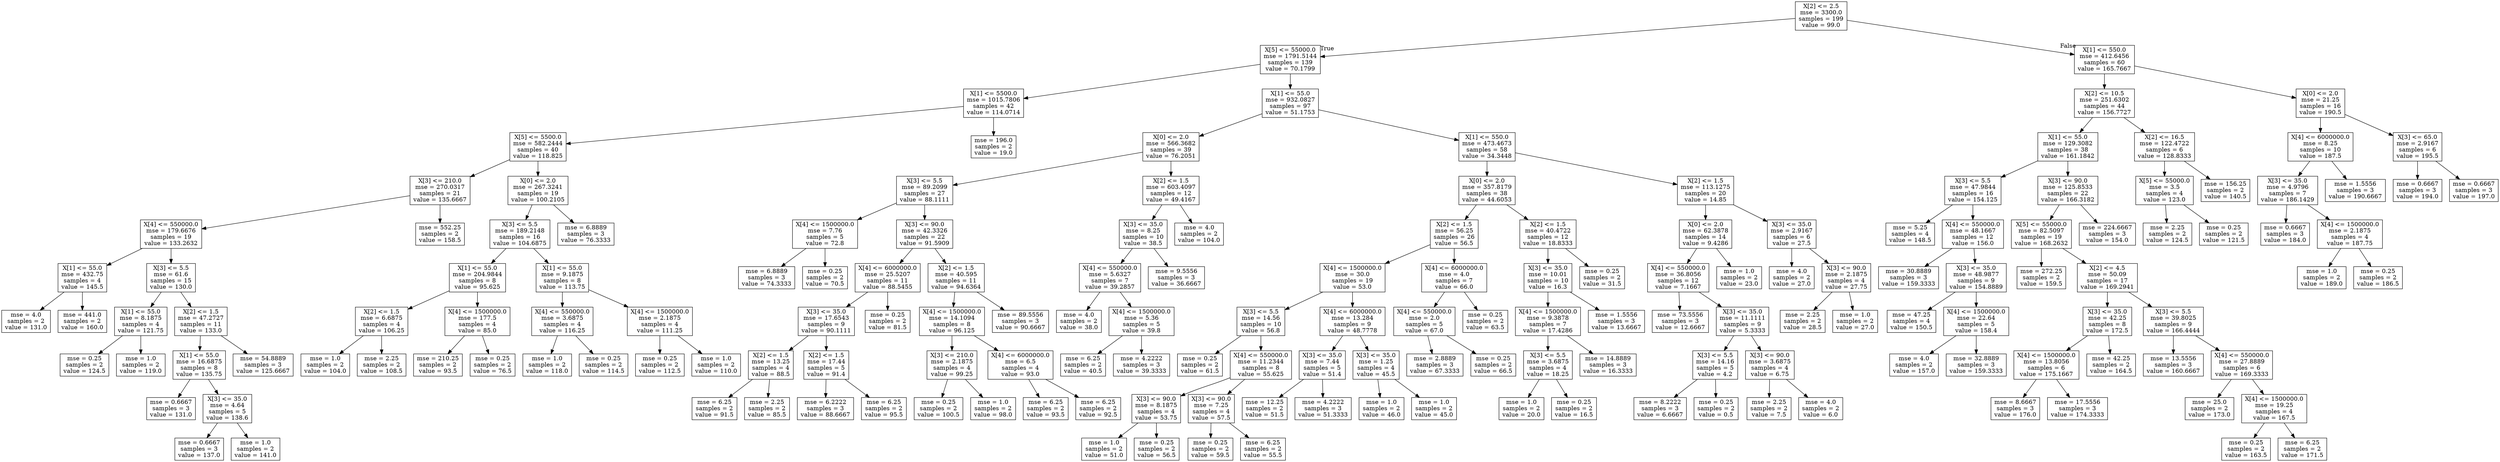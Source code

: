 digraph Tree {
node [shape=box] ;
0 [label="X[2] <= 2.5\nmse = 3300.0\nsamples = 199\nvalue = 99.0"] ;
1 [label="X[5] <= 55000.0\nmse = 1791.5144\nsamples = 139\nvalue = 70.1799"] ;
0 -> 1 [labeldistance=2.5, labelangle=45, headlabel="True"] ;
2 [label="X[1] <= 5500.0\nmse = 1015.7806\nsamples = 42\nvalue = 114.0714"] ;
1 -> 2 ;
3 [label="X[5] <= 5500.0\nmse = 582.2444\nsamples = 40\nvalue = 118.825"] ;
2 -> 3 ;
4 [label="X[3] <= 210.0\nmse = 270.0317\nsamples = 21\nvalue = 135.6667"] ;
3 -> 4 ;
5 [label="X[4] <= 550000.0\nmse = 179.6676\nsamples = 19\nvalue = 133.2632"] ;
4 -> 5 ;
6 [label="X[1] <= 55.0\nmse = 432.75\nsamples = 4\nvalue = 145.5"] ;
5 -> 6 ;
7 [label="mse = 4.0\nsamples = 2\nvalue = 131.0"] ;
6 -> 7 ;
8 [label="mse = 441.0\nsamples = 2\nvalue = 160.0"] ;
6 -> 8 ;
9 [label="X[3] <= 5.5\nmse = 61.6\nsamples = 15\nvalue = 130.0"] ;
5 -> 9 ;
10 [label="X[1] <= 55.0\nmse = 8.1875\nsamples = 4\nvalue = 121.75"] ;
9 -> 10 ;
11 [label="mse = 0.25\nsamples = 2\nvalue = 124.5"] ;
10 -> 11 ;
12 [label="mse = 1.0\nsamples = 2\nvalue = 119.0"] ;
10 -> 12 ;
13 [label="X[2] <= 1.5\nmse = 47.2727\nsamples = 11\nvalue = 133.0"] ;
9 -> 13 ;
14 [label="X[1] <= 55.0\nmse = 16.6875\nsamples = 8\nvalue = 135.75"] ;
13 -> 14 ;
15 [label="mse = 0.6667\nsamples = 3\nvalue = 131.0"] ;
14 -> 15 ;
16 [label="X[3] <= 35.0\nmse = 4.64\nsamples = 5\nvalue = 138.6"] ;
14 -> 16 ;
17 [label="mse = 0.6667\nsamples = 3\nvalue = 137.0"] ;
16 -> 17 ;
18 [label="mse = 1.0\nsamples = 2\nvalue = 141.0"] ;
16 -> 18 ;
19 [label="mse = 54.8889\nsamples = 3\nvalue = 125.6667"] ;
13 -> 19 ;
20 [label="mse = 552.25\nsamples = 2\nvalue = 158.5"] ;
4 -> 20 ;
21 [label="X[0] <= 2.0\nmse = 267.3241\nsamples = 19\nvalue = 100.2105"] ;
3 -> 21 ;
22 [label="X[3] <= 5.5\nmse = 189.2148\nsamples = 16\nvalue = 104.6875"] ;
21 -> 22 ;
23 [label="X[1] <= 55.0\nmse = 204.9844\nsamples = 8\nvalue = 95.625"] ;
22 -> 23 ;
24 [label="X[2] <= 1.5\nmse = 6.6875\nsamples = 4\nvalue = 106.25"] ;
23 -> 24 ;
25 [label="mse = 1.0\nsamples = 2\nvalue = 104.0"] ;
24 -> 25 ;
26 [label="mse = 2.25\nsamples = 2\nvalue = 108.5"] ;
24 -> 26 ;
27 [label="X[4] <= 1500000.0\nmse = 177.5\nsamples = 4\nvalue = 85.0"] ;
23 -> 27 ;
28 [label="mse = 210.25\nsamples = 2\nvalue = 93.5"] ;
27 -> 28 ;
29 [label="mse = 0.25\nsamples = 2\nvalue = 76.5"] ;
27 -> 29 ;
30 [label="X[1] <= 55.0\nmse = 9.1875\nsamples = 8\nvalue = 113.75"] ;
22 -> 30 ;
31 [label="X[4] <= 550000.0\nmse = 3.6875\nsamples = 4\nvalue = 116.25"] ;
30 -> 31 ;
32 [label="mse = 1.0\nsamples = 2\nvalue = 118.0"] ;
31 -> 32 ;
33 [label="mse = 0.25\nsamples = 2\nvalue = 114.5"] ;
31 -> 33 ;
34 [label="X[4] <= 1500000.0\nmse = 2.1875\nsamples = 4\nvalue = 111.25"] ;
30 -> 34 ;
35 [label="mse = 0.25\nsamples = 2\nvalue = 112.5"] ;
34 -> 35 ;
36 [label="mse = 1.0\nsamples = 2\nvalue = 110.0"] ;
34 -> 36 ;
37 [label="mse = 6.8889\nsamples = 3\nvalue = 76.3333"] ;
21 -> 37 ;
38 [label="mse = 196.0\nsamples = 2\nvalue = 19.0"] ;
2 -> 38 ;
39 [label="X[1] <= 55.0\nmse = 932.0827\nsamples = 97\nvalue = 51.1753"] ;
1 -> 39 ;
40 [label="X[0] <= 2.0\nmse = 566.3682\nsamples = 39\nvalue = 76.2051"] ;
39 -> 40 ;
41 [label="X[3] <= 5.5\nmse = 89.2099\nsamples = 27\nvalue = 88.1111"] ;
40 -> 41 ;
42 [label="X[4] <= 1500000.0\nmse = 7.76\nsamples = 5\nvalue = 72.8"] ;
41 -> 42 ;
43 [label="mse = 6.8889\nsamples = 3\nvalue = 74.3333"] ;
42 -> 43 ;
44 [label="mse = 0.25\nsamples = 2\nvalue = 70.5"] ;
42 -> 44 ;
45 [label="X[3] <= 90.0\nmse = 42.3326\nsamples = 22\nvalue = 91.5909"] ;
41 -> 45 ;
46 [label="X[4] <= 6000000.0\nmse = 25.5207\nsamples = 11\nvalue = 88.5455"] ;
45 -> 46 ;
47 [label="X[3] <= 35.0\nmse = 17.6543\nsamples = 9\nvalue = 90.1111"] ;
46 -> 47 ;
48 [label="X[2] <= 1.5\nmse = 13.25\nsamples = 4\nvalue = 88.5"] ;
47 -> 48 ;
49 [label="mse = 6.25\nsamples = 2\nvalue = 91.5"] ;
48 -> 49 ;
50 [label="mse = 2.25\nsamples = 2\nvalue = 85.5"] ;
48 -> 50 ;
51 [label="X[2] <= 1.5\nmse = 17.44\nsamples = 5\nvalue = 91.4"] ;
47 -> 51 ;
52 [label="mse = 6.2222\nsamples = 3\nvalue = 88.6667"] ;
51 -> 52 ;
53 [label="mse = 6.25\nsamples = 2\nvalue = 95.5"] ;
51 -> 53 ;
54 [label="mse = 0.25\nsamples = 2\nvalue = 81.5"] ;
46 -> 54 ;
55 [label="X[2] <= 1.5\nmse = 40.595\nsamples = 11\nvalue = 94.6364"] ;
45 -> 55 ;
56 [label="X[4] <= 1500000.0\nmse = 14.1094\nsamples = 8\nvalue = 96.125"] ;
55 -> 56 ;
57 [label="X[3] <= 210.0\nmse = 2.1875\nsamples = 4\nvalue = 99.25"] ;
56 -> 57 ;
58 [label="mse = 0.25\nsamples = 2\nvalue = 100.5"] ;
57 -> 58 ;
59 [label="mse = 1.0\nsamples = 2\nvalue = 98.0"] ;
57 -> 59 ;
60 [label="X[4] <= 6000000.0\nmse = 6.5\nsamples = 4\nvalue = 93.0"] ;
56 -> 60 ;
61 [label="mse = 6.25\nsamples = 2\nvalue = 93.5"] ;
60 -> 61 ;
62 [label="mse = 6.25\nsamples = 2\nvalue = 92.5"] ;
60 -> 62 ;
63 [label="mse = 89.5556\nsamples = 3\nvalue = 90.6667"] ;
55 -> 63 ;
64 [label="X[2] <= 1.5\nmse = 603.4097\nsamples = 12\nvalue = 49.4167"] ;
40 -> 64 ;
65 [label="X[3] <= 35.0\nmse = 8.25\nsamples = 10\nvalue = 38.5"] ;
64 -> 65 ;
66 [label="X[4] <= 550000.0\nmse = 5.6327\nsamples = 7\nvalue = 39.2857"] ;
65 -> 66 ;
67 [label="mse = 4.0\nsamples = 2\nvalue = 38.0"] ;
66 -> 67 ;
68 [label="X[4] <= 1500000.0\nmse = 5.36\nsamples = 5\nvalue = 39.8"] ;
66 -> 68 ;
69 [label="mse = 6.25\nsamples = 2\nvalue = 40.5"] ;
68 -> 69 ;
70 [label="mse = 4.2222\nsamples = 3\nvalue = 39.3333"] ;
68 -> 70 ;
71 [label="mse = 9.5556\nsamples = 3\nvalue = 36.6667"] ;
65 -> 71 ;
72 [label="mse = 4.0\nsamples = 2\nvalue = 104.0"] ;
64 -> 72 ;
73 [label="X[1] <= 550.0\nmse = 473.4673\nsamples = 58\nvalue = 34.3448"] ;
39 -> 73 ;
74 [label="X[0] <= 2.0\nmse = 357.8179\nsamples = 38\nvalue = 44.6053"] ;
73 -> 74 ;
75 [label="X[2] <= 1.5\nmse = 56.25\nsamples = 26\nvalue = 56.5"] ;
74 -> 75 ;
76 [label="X[4] <= 1500000.0\nmse = 30.0\nsamples = 19\nvalue = 53.0"] ;
75 -> 76 ;
77 [label="X[3] <= 5.5\nmse = 14.56\nsamples = 10\nvalue = 56.8"] ;
76 -> 77 ;
78 [label="mse = 0.25\nsamples = 2\nvalue = 61.5"] ;
77 -> 78 ;
79 [label="X[4] <= 550000.0\nmse = 11.2344\nsamples = 8\nvalue = 55.625"] ;
77 -> 79 ;
80 [label="X[3] <= 90.0\nmse = 8.1875\nsamples = 4\nvalue = 53.75"] ;
79 -> 80 ;
81 [label="mse = 1.0\nsamples = 2\nvalue = 51.0"] ;
80 -> 81 ;
82 [label="mse = 0.25\nsamples = 2\nvalue = 56.5"] ;
80 -> 82 ;
83 [label="X[3] <= 90.0\nmse = 7.25\nsamples = 4\nvalue = 57.5"] ;
79 -> 83 ;
84 [label="mse = 0.25\nsamples = 2\nvalue = 59.5"] ;
83 -> 84 ;
85 [label="mse = 6.25\nsamples = 2\nvalue = 55.5"] ;
83 -> 85 ;
86 [label="X[4] <= 6000000.0\nmse = 13.284\nsamples = 9\nvalue = 48.7778"] ;
76 -> 86 ;
87 [label="X[3] <= 35.0\nmse = 7.44\nsamples = 5\nvalue = 51.4"] ;
86 -> 87 ;
88 [label="mse = 12.25\nsamples = 2\nvalue = 51.5"] ;
87 -> 88 ;
89 [label="mse = 4.2222\nsamples = 3\nvalue = 51.3333"] ;
87 -> 89 ;
90 [label="X[3] <= 35.0\nmse = 1.25\nsamples = 4\nvalue = 45.5"] ;
86 -> 90 ;
91 [label="mse = 1.0\nsamples = 2\nvalue = 46.0"] ;
90 -> 91 ;
92 [label="mse = 1.0\nsamples = 2\nvalue = 45.0"] ;
90 -> 92 ;
93 [label="X[4] <= 6000000.0\nmse = 4.0\nsamples = 7\nvalue = 66.0"] ;
75 -> 93 ;
94 [label="X[4] <= 550000.0\nmse = 2.0\nsamples = 5\nvalue = 67.0"] ;
93 -> 94 ;
95 [label="mse = 2.8889\nsamples = 3\nvalue = 67.3333"] ;
94 -> 95 ;
96 [label="mse = 0.25\nsamples = 2\nvalue = 66.5"] ;
94 -> 96 ;
97 [label="mse = 0.25\nsamples = 2\nvalue = 63.5"] ;
93 -> 97 ;
98 [label="X[2] <= 1.5\nmse = 40.4722\nsamples = 12\nvalue = 18.8333"] ;
74 -> 98 ;
99 [label="X[3] <= 35.0\nmse = 10.01\nsamples = 10\nvalue = 16.3"] ;
98 -> 99 ;
100 [label="X[4] <= 1500000.0\nmse = 9.3878\nsamples = 7\nvalue = 17.4286"] ;
99 -> 100 ;
101 [label="X[3] <= 5.5\nmse = 3.6875\nsamples = 4\nvalue = 18.25"] ;
100 -> 101 ;
102 [label="mse = 1.0\nsamples = 2\nvalue = 20.0"] ;
101 -> 102 ;
103 [label="mse = 0.25\nsamples = 2\nvalue = 16.5"] ;
101 -> 103 ;
104 [label="mse = 14.8889\nsamples = 3\nvalue = 16.3333"] ;
100 -> 104 ;
105 [label="mse = 1.5556\nsamples = 3\nvalue = 13.6667"] ;
99 -> 105 ;
106 [label="mse = 0.25\nsamples = 2\nvalue = 31.5"] ;
98 -> 106 ;
107 [label="X[2] <= 1.5\nmse = 113.1275\nsamples = 20\nvalue = 14.85"] ;
73 -> 107 ;
108 [label="X[0] <= 2.0\nmse = 62.3878\nsamples = 14\nvalue = 9.4286"] ;
107 -> 108 ;
109 [label="X[4] <= 550000.0\nmse = 36.8056\nsamples = 12\nvalue = 7.1667"] ;
108 -> 109 ;
110 [label="mse = 73.5556\nsamples = 3\nvalue = 12.6667"] ;
109 -> 110 ;
111 [label="X[3] <= 35.0\nmse = 11.1111\nsamples = 9\nvalue = 5.3333"] ;
109 -> 111 ;
112 [label="X[3] <= 5.5\nmse = 14.16\nsamples = 5\nvalue = 4.2"] ;
111 -> 112 ;
113 [label="mse = 8.2222\nsamples = 3\nvalue = 6.6667"] ;
112 -> 113 ;
114 [label="mse = 0.25\nsamples = 2\nvalue = 0.5"] ;
112 -> 114 ;
115 [label="X[3] <= 90.0\nmse = 3.6875\nsamples = 4\nvalue = 6.75"] ;
111 -> 115 ;
116 [label="mse = 2.25\nsamples = 2\nvalue = 7.5"] ;
115 -> 116 ;
117 [label="mse = 4.0\nsamples = 2\nvalue = 6.0"] ;
115 -> 117 ;
118 [label="mse = 1.0\nsamples = 2\nvalue = 23.0"] ;
108 -> 118 ;
119 [label="X[3] <= 35.0\nmse = 2.9167\nsamples = 6\nvalue = 27.5"] ;
107 -> 119 ;
120 [label="mse = 4.0\nsamples = 2\nvalue = 27.0"] ;
119 -> 120 ;
121 [label="X[3] <= 90.0\nmse = 2.1875\nsamples = 4\nvalue = 27.75"] ;
119 -> 121 ;
122 [label="mse = 2.25\nsamples = 2\nvalue = 28.5"] ;
121 -> 122 ;
123 [label="mse = 1.0\nsamples = 2\nvalue = 27.0"] ;
121 -> 123 ;
124 [label="X[1] <= 550.0\nmse = 412.6456\nsamples = 60\nvalue = 165.7667"] ;
0 -> 124 [labeldistance=2.5, labelangle=-45, headlabel="False"] ;
125 [label="X[2] <= 10.5\nmse = 251.6302\nsamples = 44\nvalue = 156.7727"] ;
124 -> 125 ;
126 [label="X[1] <= 55.0\nmse = 129.3082\nsamples = 38\nvalue = 161.1842"] ;
125 -> 126 ;
127 [label="X[3] <= 5.5\nmse = 47.9844\nsamples = 16\nvalue = 154.125"] ;
126 -> 127 ;
128 [label="mse = 5.25\nsamples = 4\nvalue = 148.5"] ;
127 -> 128 ;
129 [label="X[4] <= 550000.0\nmse = 48.1667\nsamples = 12\nvalue = 156.0"] ;
127 -> 129 ;
130 [label="mse = 30.8889\nsamples = 3\nvalue = 159.3333"] ;
129 -> 130 ;
131 [label="X[3] <= 35.0\nmse = 48.9877\nsamples = 9\nvalue = 154.8889"] ;
129 -> 131 ;
132 [label="mse = 47.25\nsamples = 4\nvalue = 150.5"] ;
131 -> 132 ;
133 [label="X[4] <= 1500000.0\nmse = 22.64\nsamples = 5\nvalue = 158.4"] ;
131 -> 133 ;
134 [label="mse = 4.0\nsamples = 2\nvalue = 157.0"] ;
133 -> 134 ;
135 [label="mse = 32.8889\nsamples = 3\nvalue = 159.3333"] ;
133 -> 135 ;
136 [label="X[3] <= 90.0\nmse = 125.8533\nsamples = 22\nvalue = 166.3182"] ;
126 -> 136 ;
137 [label="X[5] <= 55000.0\nmse = 82.5097\nsamples = 19\nvalue = 168.2632"] ;
136 -> 137 ;
138 [label="mse = 272.25\nsamples = 2\nvalue = 159.5"] ;
137 -> 138 ;
139 [label="X[2] <= 4.5\nmse = 50.09\nsamples = 17\nvalue = 169.2941"] ;
137 -> 139 ;
140 [label="X[3] <= 35.0\nmse = 42.25\nsamples = 8\nvalue = 172.5"] ;
139 -> 140 ;
141 [label="X[4] <= 1500000.0\nmse = 13.8056\nsamples = 6\nvalue = 175.1667"] ;
140 -> 141 ;
142 [label="mse = 8.6667\nsamples = 3\nvalue = 176.0"] ;
141 -> 142 ;
143 [label="mse = 17.5556\nsamples = 3\nvalue = 174.3333"] ;
141 -> 143 ;
144 [label="mse = 42.25\nsamples = 2\nvalue = 164.5"] ;
140 -> 144 ;
145 [label="X[3] <= 5.5\nmse = 39.8025\nsamples = 9\nvalue = 166.4444"] ;
139 -> 145 ;
146 [label="mse = 13.5556\nsamples = 3\nvalue = 160.6667"] ;
145 -> 146 ;
147 [label="X[4] <= 550000.0\nmse = 27.8889\nsamples = 6\nvalue = 169.3333"] ;
145 -> 147 ;
148 [label="mse = 25.0\nsamples = 2\nvalue = 173.0"] ;
147 -> 148 ;
149 [label="X[4] <= 1500000.0\nmse = 19.25\nsamples = 4\nvalue = 167.5"] ;
147 -> 149 ;
150 [label="mse = 0.25\nsamples = 2\nvalue = 163.5"] ;
149 -> 150 ;
151 [label="mse = 6.25\nsamples = 2\nvalue = 171.5"] ;
149 -> 151 ;
152 [label="mse = 224.6667\nsamples = 3\nvalue = 154.0"] ;
136 -> 152 ;
153 [label="X[2] <= 16.5\nmse = 122.4722\nsamples = 6\nvalue = 128.8333"] ;
125 -> 153 ;
154 [label="X[5] <= 55000.0\nmse = 3.5\nsamples = 4\nvalue = 123.0"] ;
153 -> 154 ;
155 [label="mse = 2.25\nsamples = 2\nvalue = 124.5"] ;
154 -> 155 ;
156 [label="mse = 0.25\nsamples = 2\nvalue = 121.5"] ;
154 -> 156 ;
157 [label="mse = 156.25\nsamples = 2\nvalue = 140.5"] ;
153 -> 157 ;
158 [label="X[0] <= 2.0\nmse = 21.25\nsamples = 16\nvalue = 190.5"] ;
124 -> 158 ;
159 [label="X[4] <= 6000000.0\nmse = 8.25\nsamples = 10\nvalue = 187.5"] ;
158 -> 159 ;
160 [label="X[3] <= 35.0\nmse = 4.9796\nsamples = 7\nvalue = 186.1429"] ;
159 -> 160 ;
161 [label="mse = 0.6667\nsamples = 3\nvalue = 184.0"] ;
160 -> 161 ;
162 [label="X[4] <= 1500000.0\nmse = 2.1875\nsamples = 4\nvalue = 187.75"] ;
160 -> 162 ;
163 [label="mse = 1.0\nsamples = 2\nvalue = 189.0"] ;
162 -> 163 ;
164 [label="mse = 0.25\nsamples = 2\nvalue = 186.5"] ;
162 -> 164 ;
165 [label="mse = 1.5556\nsamples = 3\nvalue = 190.6667"] ;
159 -> 165 ;
166 [label="X[3] <= 65.0\nmse = 2.9167\nsamples = 6\nvalue = 195.5"] ;
158 -> 166 ;
167 [label="mse = 0.6667\nsamples = 3\nvalue = 194.0"] ;
166 -> 167 ;
168 [label="mse = 0.6667\nsamples = 3\nvalue = 197.0"] ;
166 -> 168 ;
}
